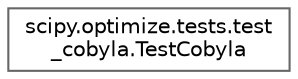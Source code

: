 digraph "Graphical Class Hierarchy"
{
 // LATEX_PDF_SIZE
  bgcolor="transparent";
  edge [fontname=Helvetica,fontsize=10,labelfontname=Helvetica,labelfontsize=10];
  node [fontname=Helvetica,fontsize=10,shape=box,height=0.2,width=0.4];
  rankdir="LR";
  Node0 [id="Node000000",label="scipy.optimize.tests.test\l_cobyla.TestCobyla",height=0.2,width=0.4,color="grey40", fillcolor="white", style="filled",URL="$d2/d66/classscipy_1_1optimize_1_1tests_1_1test__cobyla_1_1TestCobyla.html",tooltip=" "];
}
